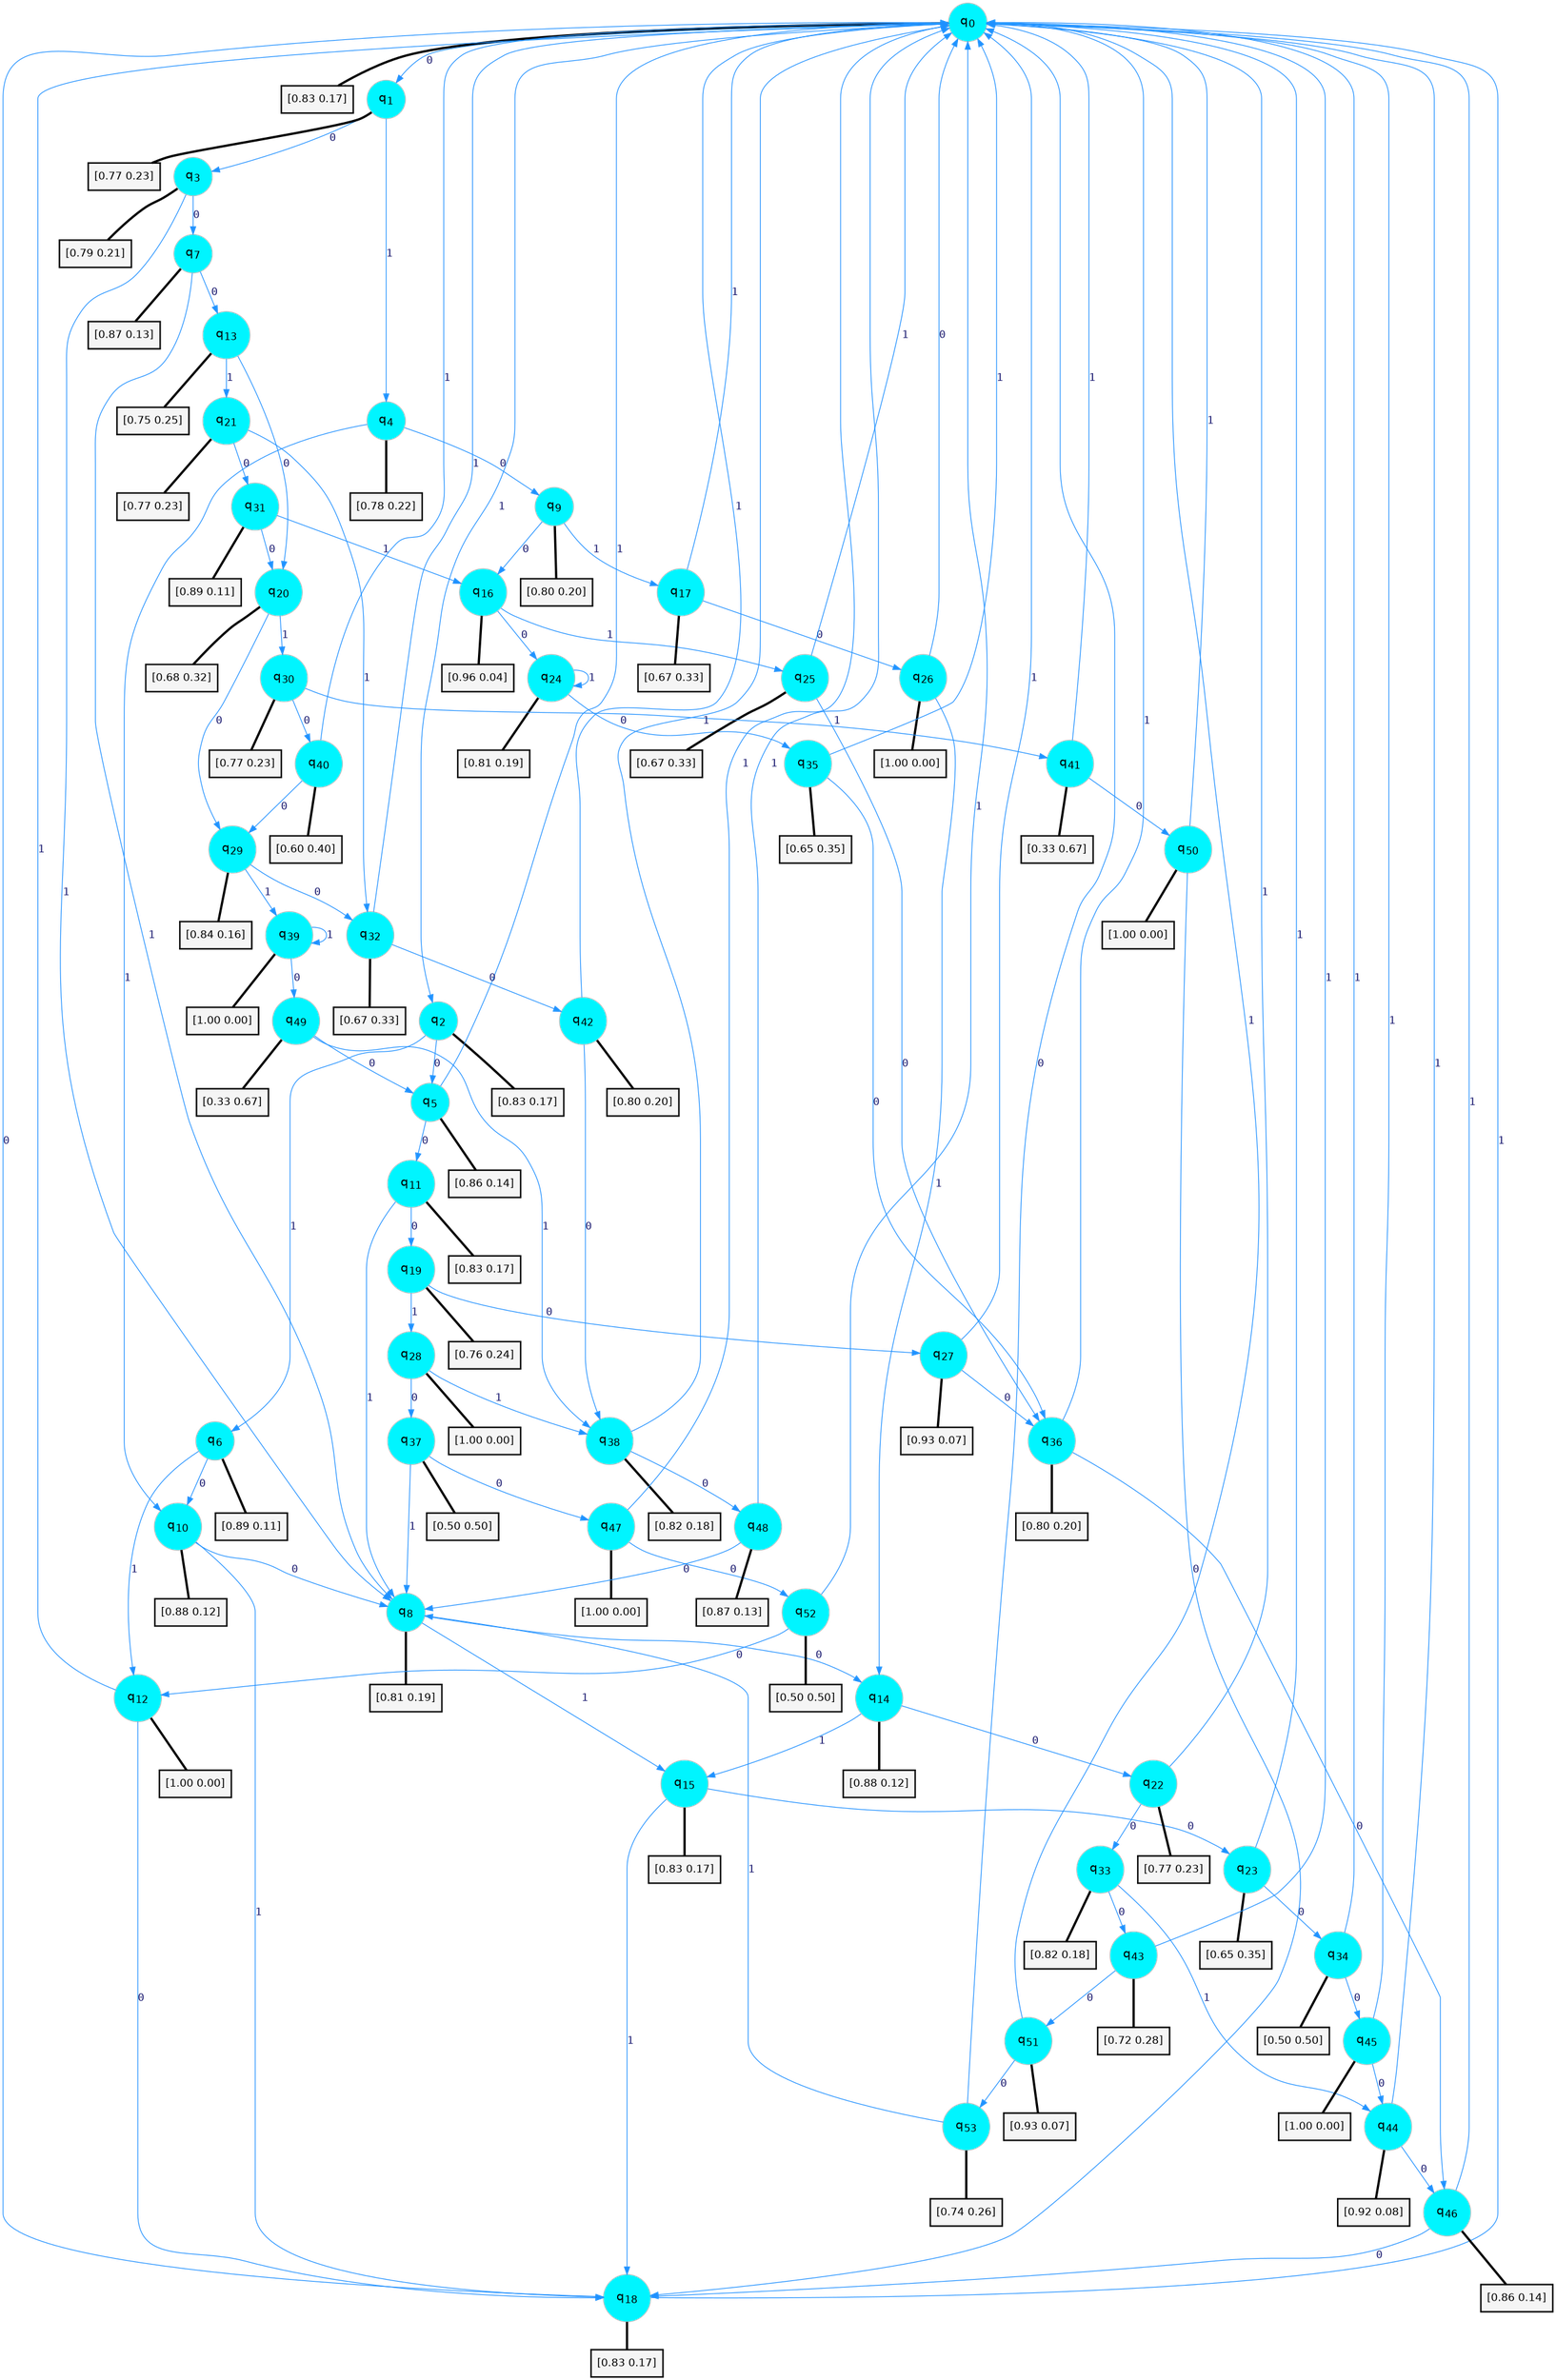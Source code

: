 digraph G {
graph [
bgcolor=transparent, dpi=300, rankdir=TD, size="40,25"];
node [
color=gray, fillcolor=turquoise1, fontcolor=black, fontname=Helvetica, fontsize=16, fontweight=bold, shape=circle, style=filled];
edge [
arrowsize=1, color=dodgerblue1, fontcolor=midnightblue, fontname=courier, fontweight=bold, penwidth=1, style=solid, weight=20];
0[label=<q<SUB>0</SUB>>];
1[label=<q<SUB>1</SUB>>];
2[label=<q<SUB>2</SUB>>];
3[label=<q<SUB>3</SUB>>];
4[label=<q<SUB>4</SUB>>];
5[label=<q<SUB>5</SUB>>];
6[label=<q<SUB>6</SUB>>];
7[label=<q<SUB>7</SUB>>];
8[label=<q<SUB>8</SUB>>];
9[label=<q<SUB>9</SUB>>];
10[label=<q<SUB>10</SUB>>];
11[label=<q<SUB>11</SUB>>];
12[label=<q<SUB>12</SUB>>];
13[label=<q<SUB>13</SUB>>];
14[label=<q<SUB>14</SUB>>];
15[label=<q<SUB>15</SUB>>];
16[label=<q<SUB>16</SUB>>];
17[label=<q<SUB>17</SUB>>];
18[label=<q<SUB>18</SUB>>];
19[label=<q<SUB>19</SUB>>];
20[label=<q<SUB>20</SUB>>];
21[label=<q<SUB>21</SUB>>];
22[label=<q<SUB>22</SUB>>];
23[label=<q<SUB>23</SUB>>];
24[label=<q<SUB>24</SUB>>];
25[label=<q<SUB>25</SUB>>];
26[label=<q<SUB>26</SUB>>];
27[label=<q<SUB>27</SUB>>];
28[label=<q<SUB>28</SUB>>];
29[label=<q<SUB>29</SUB>>];
30[label=<q<SUB>30</SUB>>];
31[label=<q<SUB>31</SUB>>];
32[label=<q<SUB>32</SUB>>];
33[label=<q<SUB>33</SUB>>];
34[label=<q<SUB>34</SUB>>];
35[label=<q<SUB>35</SUB>>];
36[label=<q<SUB>36</SUB>>];
37[label=<q<SUB>37</SUB>>];
38[label=<q<SUB>38</SUB>>];
39[label=<q<SUB>39</SUB>>];
40[label=<q<SUB>40</SUB>>];
41[label=<q<SUB>41</SUB>>];
42[label=<q<SUB>42</SUB>>];
43[label=<q<SUB>43</SUB>>];
44[label=<q<SUB>44</SUB>>];
45[label=<q<SUB>45</SUB>>];
46[label=<q<SUB>46</SUB>>];
47[label=<q<SUB>47</SUB>>];
48[label=<q<SUB>48</SUB>>];
49[label=<q<SUB>49</SUB>>];
50[label=<q<SUB>50</SUB>>];
51[label=<q<SUB>51</SUB>>];
52[label=<q<SUB>52</SUB>>];
53[label=<q<SUB>53</SUB>>];
54[label="[0.83 0.17]", shape=box,fontcolor=black, fontname=Helvetica, fontsize=14, penwidth=2, fillcolor=whitesmoke,color=black];
55[label="[0.77 0.23]", shape=box,fontcolor=black, fontname=Helvetica, fontsize=14, penwidth=2, fillcolor=whitesmoke,color=black];
56[label="[0.83 0.17]", shape=box,fontcolor=black, fontname=Helvetica, fontsize=14, penwidth=2, fillcolor=whitesmoke,color=black];
57[label="[0.79 0.21]", shape=box,fontcolor=black, fontname=Helvetica, fontsize=14, penwidth=2, fillcolor=whitesmoke,color=black];
58[label="[0.78 0.22]", shape=box,fontcolor=black, fontname=Helvetica, fontsize=14, penwidth=2, fillcolor=whitesmoke,color=black];
59[label="[0.86 0.14]", shape=box,fontcolor=black, fontname=Helvetica, fontsize=14, penwidth=2, fillcolor=whitesmoke,color=black];
60[label="[0.89 0.11]", shape=box,fontcolor=black, fontname=Helvetica, fontsize=14, penwidth=2, fillcolor=whitesmoke,color=black];
61[label="[0.87 0.13]", shape=box,fontcolor=black, fontname=Helvetica, fontsize=14, penwidth=2, fillcolor=whitesmoke,color=black];
62[label="[0.81 0.19]", shape=box,fontcolor=black, fontname=Helvetica, fontsize=14, penwidth=2, fillcolor=whitesmoke,color=black];
63[label="[0.80 0.20]", shape=box,fontcolor=black, fontname=Helvetica, fontsize=14, penwidth=2, fillcolor=whitesmoke,color=black];
64[label="[0.88 0.12]", shape=box,fontcolor=black, fontname=Helvetica, fontsize=14, penwidth=2, fillcolor=whitesmoke,color=black];
65[label="[0.83 0.17]", shape=box,fontcolor=black, fontname=Helvetica, fontsize=14, penwidth=2, fillcolor=whitesmoke,color=black];
66[label="[1.00 0.00]", shape=box,fontcolor=black, fontname=Helvetica, fontsize=14, penwidth=2, fillcolor=whitesmoke,color=black];
67[label="[0.75 0.25]", shape=box,fontcolor=black, fontname=Helvetica, fontsize=14, penwidth=2, fillcolor=whitesmoke,color=black];
68[label="[0.88 0.12]", shape=box,fontcolor=black, fontname=Helvetica, fontsize=14, penwidth=2, fillcolor=whitesmoke,color=black];
69[label="[0.83 0.17]", shape=box,fontcolor=black, fontname=Helvetica, fontsize=14, penwidth=2, fillcolor=whitesmoke,color=black];
70[label="[0.96 0.04]", shape=box,fontcolor=black, fontname=Helvetica, fontsize=14, penwidth=2, fillcolor=whitesmoke,color=black];
71[label="[0.67 0.33]", shape=box,fontcolor=black, fontname=Helvetica, fontsize=14, penwidth=2, fillcolor=whitesmoke,color=black];
72[label="[0.83 0.17]", shape=box,fontcolor=black, fontname=Helvetica, fontsize=14, penwidth=2, fillcolor=whitesmoke,color=black];
73[label="[0.76 0.24]", shape=box,fontcolor=black, fontname=Helvetica, fontsize=14, penwidth=2, fillcolor=whitesmoke,color=black];
74[label="[0.68 0.32]", shape=box,fontcolor=black, fontname=Helvetica, fontsize=14, penwidth=2, fillcolor=whitesmoke,color=black];
75[label="[0.77 0.23]", shape=box,fontcolor=black, fontname=Helvetica, fontsize=14, penwidth=2, fillcolor=whitesmoke,color=black];
76[label="[0.77 0.23]", shape=box,fontcolor=black, fontname=Helvetica, fontsize=14, penwidth=2, fillcolor=whitesmoke,color=black];
77[label="[0.65 0.35]", shape=box,fontcolor=black, fontname=Helvetica, fontsize=14, penwidth=2, fillcolor=whitesmoke,color=black];
78[label="[0.81 0.19]", shape=box,fontcolor=black, fontname=Helvetica, fontsize=14, penwidth=2, fillcolor=whitesmoke,color=black];
79[label="[0.67 0.33]", shape=box,fontcolor=black, fontname=Helvetica, fontsize=14, penwidth=2, fillcolor=whitesmoke,color=black];
80[label="[1.00 0.00]", shape=box,fontcolor=black, fontname=Helvetica, fontsize=14, penwidth=2, fillcolor=whitesmoke,color=black];
81[label="[0.93 0.07]", shape=box,fontcolor=black, fontname=Helvetica, fontsize=14, penwidth=2, fillcolor=whitesmoke,color=black];
82[label="[1.00 0.00]", shape=box,fontcolor=black, fontname=Helvetica, fontsize=14, penwidth=2, fillcolor=whitesmoke,color=black];
83[label="[0.84 0.16]", shape=box,fontcolor=black, fontname=Helvetica, fontsize=14, penwidth=2, fillcolor=whitesmoke,color=black];
84[label="[0.77 0.23]", shape=box,fontcolor=black, fontname=Helvetica, fontsize=14, penwidth=2, fillcolor=whitesmoke,color=black];
85[label="[0.89 0.11]", shape=box,fontcolor=black, fontname=Helvetica, fontsize=14, penwidth=2, fillcolor=whitesmoke,color=black];
86[label="[0.67 0.33]", shape=box,fontcolor=black, fontname=Helvetica, fontsize=14, penwidth=2, fillcolor=whitesmoke,color=black];
87[label="[0.82 0.18]", shape=box,fontcolor=black, fontname=Helvetica, fontsize=14, penwidth=2, fillcolor=whitesmoke,color=black];
88[label="[0.50 0.50]", shape=box,fontcolor=black, fontname=Helvetica, fontsize=14, penwidth=2, fillcolor=whitesmoke,color=black];
89[label="[0.65 0.35]", shape=box,fontcolor=black, fontname=Helvetica, fontsize=14, penwidth=2, fillcolor=whitesmoke,color=black];
90[label="[0.80 0.20]", shape=box,fontcolor=black, fontname=Helvetica, fontsize=14, penwidth=2, fillcolor=whitesmoke,color=black];
91[label="[0.50 0.50]", shape=box,fontcolor=black, fontname=Helvetica, fontsize=14, penwidth=2, fillcolor=whitesmoke,color=black];
92[label="[0.82 0.18]", shape=box,fontcolor=black, fontname=Helvetica, fontsize=14, penwidth=2, fillcolor=whitesmoke,color=black];
93[label="[1.00 0.00]", shape=box,fontcolor=black, fontname=Helvetica, fontsize=14, penwidth=2, fillcolor=whitesmoke,color=black];
94[label="[0.60 0.40]", shape=box,fontcolor=black, fontname=Helvetica, fontsize=14, penwidth=2, fillcolor=whitesmoke,color=black];
95[label="[0.33 0.67]", shape=box,fontcolor=black, fontname=Helvetica, fontsize=14, penwidth=2, fillcolor=whitesmoke,color=black];
96[label="[0.80 0.20]", shape=box,fontcolor=black, fontname=Helvetica, fontsize=14, penwidth=2, fillcolor=whitesmoke,color=black];
97[label="[0.72 0.28]", shape=box,fontcolor=black, fontname=Helvetica, fontsize=14, penwidth=2, fillcolor=whitesmoke,color=black];
98[label="[0.92 0.08]", shape=box,fontcolor=black, fontname=Helvetica, fontsize=14, penwidth=2, fillcolor=whitesmoke,color=black];
99[label="[1.00 0.00]", shape=box,fontcolor=black, fontname=Helvetica, fontsize=14, penwidth=2, fillcolor=whitesmoke,color=black];
100[label="[0.86 0.14]", shape=box,fontcolor=black, fontname=Helvetica, fontsize=14, penwidth=2, fillcolor=whitesmoke,color=black];
101[label="[1.00 0.00]", shape=box,fontcolor=black, fontname=Helvetica, fontsize=14, penwidth=2, fillcolor=whitesmoke,color=black];
102[label="[0.87 0.13]", shape=box,fontcolor=black, fontname=Helvetica, fontsize=14, penwidth=2, fillcolor=whitesmoke,color=black];
103[label="[0.33 0.67]", shape=box,fontcolor=black, fontname=Helvetica, fontsize=14, penwidth=2, fillcolor=whitesmoke,color=black];
104[label="[1.00 0.00]", shape=box,fontcolor=black, fontname=Helvetica, fontsize=14, penwidth=2, fillcolor=whitesmoke,color=black];
105[label="[0.93 0.07]", shape=box,fontcolor=black, fontname=Helvetica, fontsize=14, penwidth=2, fillcolor=whitesmoke,color=black];
106[label="[0.50 0.50]", shape=box,fontcolor=black, fontname=Helvetica, fontsize=14, penwidth=2, fillcolor=whitesmoke,color=black];
107[label="[0.74 0.26]", shape=box,fontcolor=black, fontname=Helvetica, fontsize=14, penwidth=2, fillcolor=whitesmoke,color=black];
0->1 [label=0];
0->2 [label=1];
0->54 [arrowhead=none, penwidth=3,color=black];
1->3 [label=0];
1->4 [label=1];
1->55 [arrowhead=none, penwidth=3,color=black];
2->5 [label=0];
2->6 [label=1];
2->56 [arrowhead=none, penwidth=3,color=black];
3->7 [label=0];
3->8 [label=1];
3->57 [arrowhead=none, penwidth=3,color=black];
4->9 [label=0];
4->10 [label=1];
4->58 [arrowhead=none, penwidth=3,color=black];
5->11 [label=0];
5->0 [label=1];
5->59 [arrowhead=none, penwidth=3,color=black];
6->10 [label=0];
6->12 [label=1];
6->60 [arrowhead=none, penwidth=3,color=black];
7->13 [label=0];
7->8 [label=1];
7->61 [arrowhead=none, penwidth=3,color=black];
8->14 [label=0];
8->15 [label=1];
8->62 [arrowhead=none, penwidth=3,color=black];
9->16 [label=0];
9->17 [label=1];
9->63 [arrowhead=none, penwidth=3,color=black];
10->8 [label=0];
10->18 [label=1];
10->64 [arrowhead=none, penwidth=3,color=black];
11->19 [label=0];
11->8 [label=1];
11->65 [arrowhead=none, penwidth=3,color=black];
12->18 [label=0];
12->0 [label=1];
12->66 [arrowhead=none, penwidth=3,color=black];
13->20 [label=0];
13->21 [label=1];
13->67 [arrowhead=none, penwidth=3,color=black];
14->22 [label=0];
14->15 [label=1];
14->68 [arrowhead=none, penwidth=3,color=black];
15->23 [label=0];
15->18 [label=1];
15->69 [arrowhead=none, penwidth=3,color=black];
16->24 [label=0];
16->25 [label=1];
16->70 [arrowhead=none, penwidth=3,color=black];
17->26 [label=0];
17->0 [label=1];
17->71 [arrowhead=none, penwidth=3,color=black];
18->0 [label=0];
18->0 [label=1];
18->72 [arrowhead=none, penwidth=3,color=black];
19->27 [label=0];
19->28 [label=1];
19->73 [arrowhead=none, penwidth=3,color=black];
20->29 [label=0];
20->30 [label=1];
20->74 [arrowhead=none, penwidth=3,color=black];
21->31 [label=0];
21->32 [label=1];
21->75 [arrowhead=none, penwidth=3,color=black];
22->33 [label=0];
22->0 [label=1];
22->76 [arrowhead=none, penwidth=3,color=black];
23->34 [label=0];
23->0 [label=1];
23->77 [arrowhead=none, penwidth=3,color=black];
24->35 [label=0];
24->24 [label=1];
24->78 [arrowhead=none, penwidth=3,color=black];
25->36 [label=0];
25->0 [label=1];
25->79 [arrowhead=none, penwidth=3,color=black];
26->0 [label=0];
26->14 [label=1];
26->80 [arrowhead=none, penwidth=3,color=black];
27->36 [label=0];
27->0 [label=1];
27->81 [arrowhead=none, penwidth=3,color=black];
28->37 [label=0];
28->38 [label=1];
28->82 [arrowhead=none, penwidth=3,color=black];
29->32 [label=0];
29->39 [label=1];
29->83 [arrowhead=none, penwidth=3,color=black];
30->40 [label=0];
30->41 [label=1];
30->84 [arrowhead=none, penwidth=3,color=black];
31->20 [label=0];
31->16 [label=1];
31->85 [arrowhead=none, penwidth=3,color=black];
32->42 [label=0];
32->0 [label=1];
32->86 [arrowhead=none, penwidth=3,color=black];
33->43 [label=0];
33->44 [label=1];
33->87 [arrowhead=none, penwidth=3,color=black];
34->45 [label=0];
34->0 [label=1];
34->88 [arrowhead=none, penwidth=3,color=black];
35->36 [label=0];
35->0 [label=1];
35->89 [arrowhead=none, penwidth=3,color=black];
36->46 [label=0];
36->0 [label=1];
36->90 [arrowhead=none, penwidth=3,color=black];
37->47 [label=0];
37->8 [label=1];
37->91 [arrowhead=none, penwidth=3,color=black];
38->48 [label=0];
38->0 [label=1];
38->92 [arrowhead=none, penwidth=3,color=black];
39->49 [label=0];
39->39 [label=1];
39->93 [arrowhead=none, penwidth=3,color=black];
40->29 [label=0];
40->0 [label=1];
40->94 [arrowhead=none, penwidth=3,color=black];
41->50 [label=0];
41->0 [label=1];
41->95 [arrowhead=none, penwidth=3,color=black];
42->38 [label=0];
42->0 [label=1];
42->96 [arrowhead=none, penwidth=3,color=black];
43->51 [label=0];
43->0 [label=1];
43->97 [arrowhead=none, penwidth=3,color=black];
44->46 [label=0];
44->0 [label=1];
44->98 [arrowhead=none, penwidth=3,color=black];
45->44 [label=0];
45->0 [label=1];
45->99 [arrowhead=none, penwidth=3,color=black];
46->18 [label=0];
46->0 [label=1];
46->100 [arrowhead=none, penwidth=3,color=black];
47->52 [label=0];
47->0 [label=1];
47->101 [arrowhead=none, penwidth=3,color=black];
48->8 [label=0];
48->0 [label=1];
48->102 [arrowhead=none, penwidth=3,color=black];
49->5 [label=0];
49->38 [label=1];
49->103 [arrowhead=none, penwidth=3,color=black];
50->18 [label=0];
50->0 [label=1];
50->104 [arrowhead=none, penwidth=3,color=black];
51->53 [label=0];
51->0 [label=1];
51->105 [arrowhead=none, penwidth=3,color=black];
52->12 [label=0];
52->0 [label=1];
52->106 [arrowhead=none, penwidth=3,color=black];
53->0 [label=0];
53->8 [label=1];
53->107 [arrowhead=none, penwidth=3,color=black];
}
